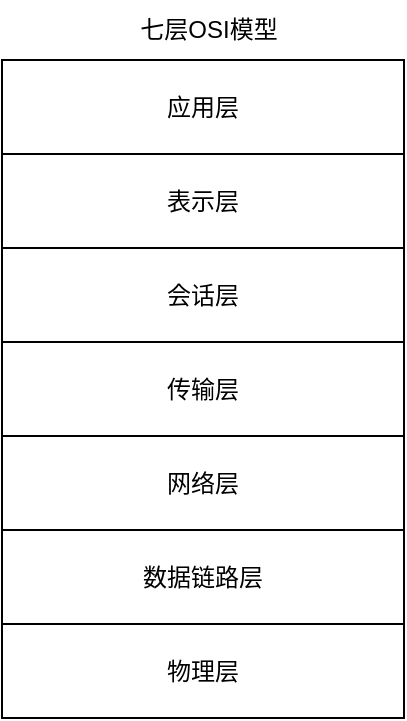 <mxfile version="15.7.4" type="github">
  <diagram id="daVGxo76Hsn-MBISbNkk" name="Page-1">
    <mxGraphModel dx="652" dy="363" grid="0" gridSize="10" guides="1" tooltips="1" connect="1" arrows="1" fold="1" page="1" pageScale="1" pageWidth="827" pageHeight="1169" math="0" shadow="0">
      <root>
        <mxCell id="0" />
        <mxCell id="1" parent="0" />
        <mxCell id="_1VaRpxyojYZcZE-MWa5-7" value="" style="swimlane;startSize=0;" vertex="1" parent="1">
          <mxGeometry x="288" y="208" width="201" height="329" as="geometry" />
        </mxCell>
        <mxCell id="_1VaRpxyojYZcZE-MWa5-8" value="应用层" style="whiteSpace=wrap;html=1;" vertex="1" parent="_1VaRpxyojYZcZE-MWa5-7">
          <mxGeometry width="201" height="47" as="geometry" />
        </mxCell>
        <mxCell id="_1VaRpxyojYZcZE-MWa5-9" value="表示层" style="whiteSpace=wrap;html=1;" vertex="1" parent="_1VaRpxyojYZcZE-MWa5-7">
          <mxGeometry y="47" width="201" height="47" as="geometry" />
        </mxCell>
        <mxCell id="_1VaRpxyojYZcZE-MWa5-10" value="会话层" style="whiteSpace=wrap;html=1;" vertex="1" parent="_1VaRpxyojYZcZE-MWa5-7">
          <mxGeometry y="94" width="201" height="47" as="geometry" />
        </mxCell>
        <mxCell id="_1VaRpxyojYZcZE-MWa5-11" value="传输层" style="whiteSpace=wrap;html=1;" vertex="1" parent="_1VaRpxyojYZcZE-MWa5-7">
          <mxGeometry y="141" width="201" height="47" as="geometry" />
        </mxCell>
        <mxCell id="_1VaRpxyojYZcZE-MWa5-12" value="网络层" style="whiteSpace=wrap;html=1;" vertex="1" parent="_1VaRpxyojYZcZE-MWa5-7">
          <mxGeometry y="188" width="201" height="47" as="geometry" />
        </mxCell>
        <mxCell id="_1VaRpxyojYZcZE-MWa5-13" value="数据链路层" style="whiteSpace=wrap;html=1;" vertex="1" parent="_1VaRpxyojYZcZE-MWa5-7">
          <mxGeometry y="235" width="201" height="47" as="geometry" />
        </mxCell>
        <mxCell id="_1VaRpxyojYZcZE-MWa5-14" value="物理层" style="whiteSpace=wrap;html=1;" vertex="1" parent="_1VaRpxyojYZcZE-MWa5-7">
          <mxGeometry y="282" width="201" height="47" as="geometry" />
        </mxCell>
        <mxCell id="_1VaRpxyojYZcZE-MWa5-15" value="七层OSI模型" style="text;html=1;strokeColor=none;fillColor=none;align=center;verticalAlign=middle;whiteSpace=wrap;rounded=0;" vertex="1" parent="1">
          <mxGeometry x="327" y="178" width="129" height="30" as="geometry" />
        </mxCell>
      </root>
    </mxGraphModel>
  </diagram>
</mxfile>
